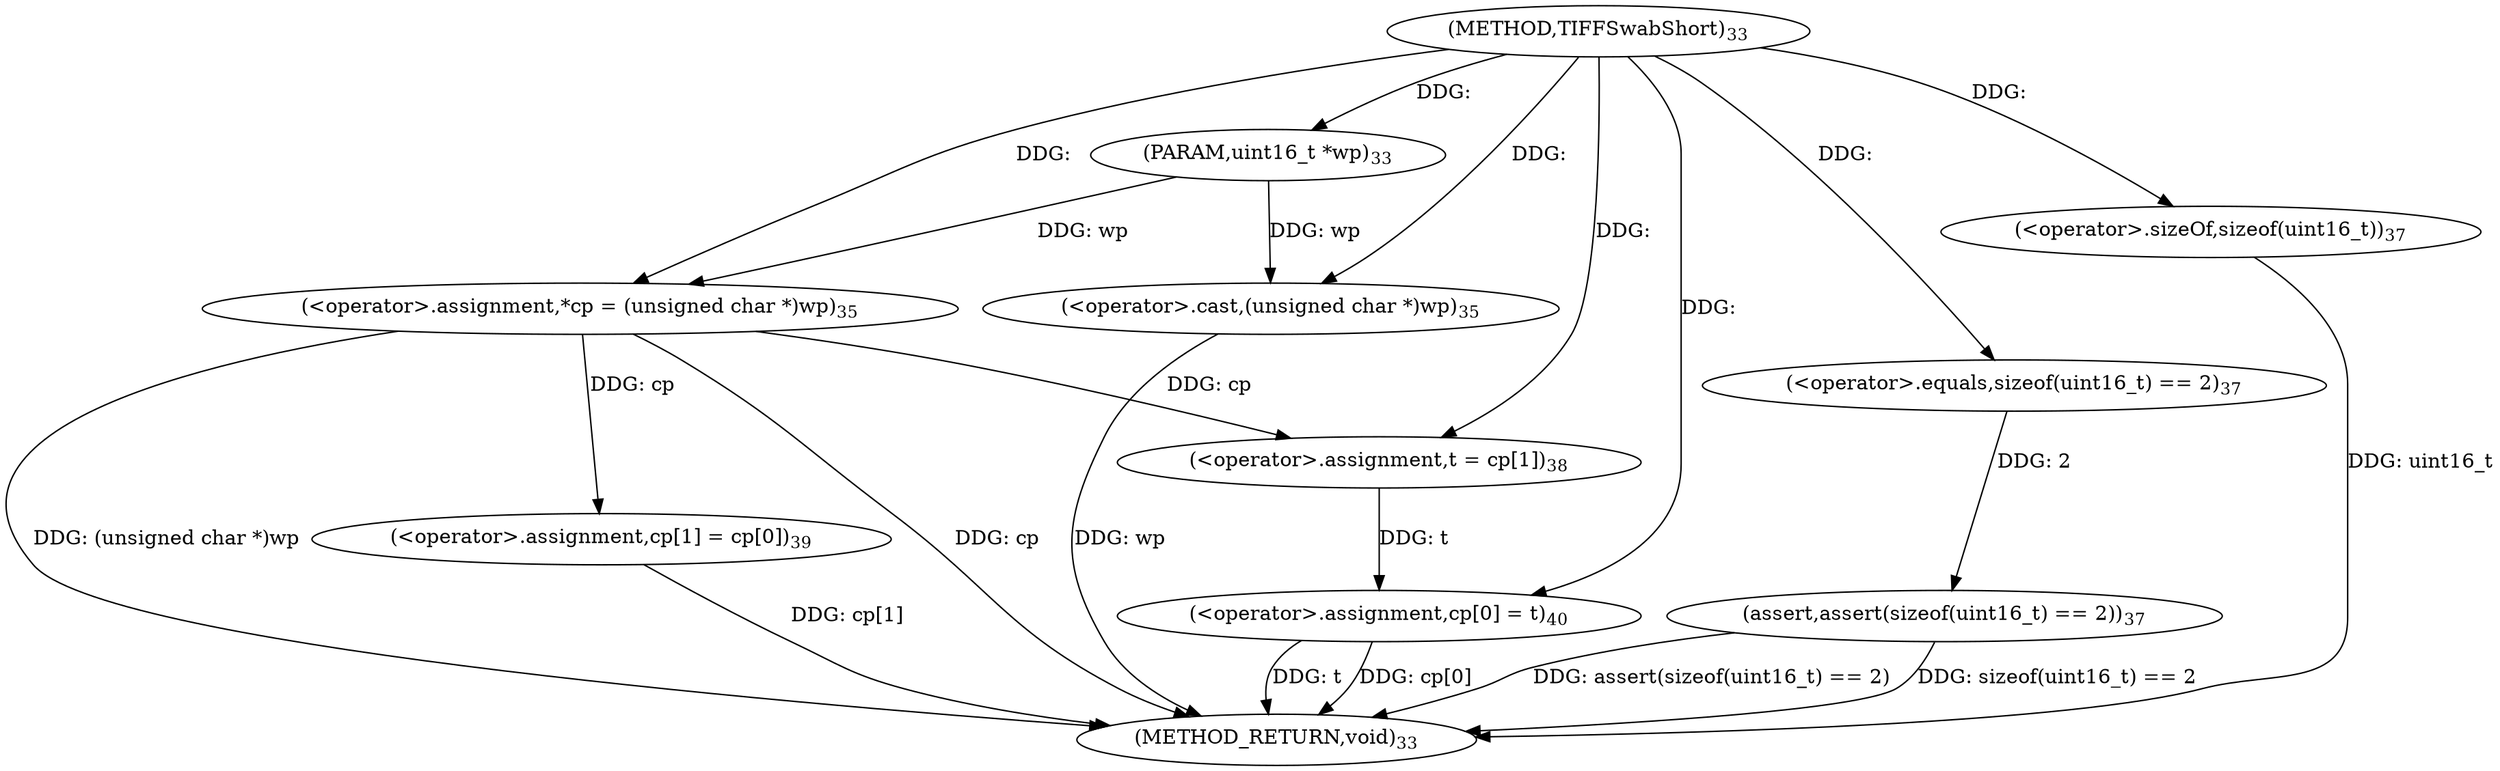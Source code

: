 digraph "TIFFSwabShort" {  
"34278" [label = <(METHOD,TIFFSwabShort)<SUB>33</SUB>> ]
"34310" [label = <(METHOD_RETURN,void)<SUB>33</SUB>> ]
"34279" [label = <(PARAM,uint16_t *wp)<SUB>33</SUB>> ]
"34282" [label = <(&lt;operator&gt;.assignment,*cp = (unsigned char *)wp)<SUB>35</SUB>> ]
"34288" [label = <(assert,assert(sizeof(uint16_t) == 2))<SUB>37</SUB>> ]
"34293" [label = <(&lt;operator&gt;.assignment,t = cp[1])<SUB>38</SUB>> ]
"34298" [label = <(&lt;operator&gt;.assignment,cp[1] = cp[0])<SUB>39</SUB>> ]
"34305" [label = <(&lt;operator&gt;.assignment,cp[0] = t)<SUB>40</SUB>> ]
"34284" [label = <(&lt;operator&gt;.cast,(unsigned char *)wp)<SUB>35</SUB>> ]
"34289" [label = <(&lt;operator&gt;.equals,sizeof(uint16_t) == 2)<SUB>37</SUB>> ]
"34290" [label = <(&lt;operator&gt;.sizeOf,sizeof(uint16_t))<SUB>37</SUB>> ]
  "34282" -> "34310"  [ label = "DDG: cp"] 
  "34284" -> "34310"  [ label = "DDG: wp"] 
  "34282" -> "34310"  [ label = "DDG: (unsigned char *)wp"] 
  "34288" -> "34310"  [ label = "DDG: sizeof(uint16_t) == 2"] 
  "34288" -> "34310"  [ label = "DDG: assert(sizeof(uint16_t) == 2)"] 
  "34298" -> "34310"  [ label = "DDG: cp[1]"] 
  "34305" -> "34310"  [ label = "DDG: cp[0]"] 
  "34305" -> "34310"  [ label = "DDG: t"] 
  "34290" -> "34310"  [ label = "DDG: uint16_t"] 
  "34278" -> "34279"  [ label = "DDG: "] 
  "34279" -> "34282"  [ label = "DDG: wp"] 
  "34278" -> "34282"  [ label = "DDG: "] 
  "34282" -> "34293"  [ label = "DDG: cp"] 
  "34282" -> "34298"  [ label = "DDG: cp"] 
  "34293" -> "34305"  [ label = "DDG: t"] 
  "34278" -> "34305"  [ label = "DDG: "] 
  "34289" -> "34288"  [ label = "DDG: 2"] 
  "34278" -> "34293"  [ label = "DDG: "] 
  "34279" -> "34284"  [ label = "DDG: wp"] 
  "34278" -> "34284"  [ label = "DDG: "] 
  "34278" -> "34289"  [ label = "DDG: "] 
  "34278" -> "34290"  [ label = "DDG: "] 
}
